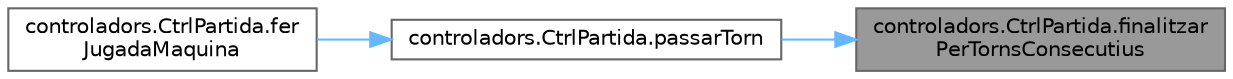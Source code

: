digraph "controladors.CtrlPartida.finalitzarPerTornsConsecutius"
{
 // INTERACTIVE_SVG=YES
 // LATEX_PDF_SIZE
  bgcolor="transparent";
  edge [fontname=Helvetica,fontsize=10,labelfontname=Helvetica,labelfontsize=10];
  node [fontname=Helvetica,fontsize=10,shape=box,height=0.2,width=0.4];
  rankdir="RL";
  Node1 [id="Node000001",label="controladors.CtrlPartida.finalitzar\lPerTornsConsecutius",height=0.2,width=0.4,color="gray40", fillcolor="grey60", style="filled", fontcolor="black",tooltip="Finalitza la partida si s'han passat torns consecutius sense acció."];
  Node1 -> Node2 [id="edge1_Node000001_Node000002",dir="back",color="steelblue1",style="solid",tooltip=" "];
  Node2 [id="Node000002",label="controladors.CtrlPartida.passarTorn",height=0.2,width=0.4,color="grey40", fillcolor="white", style="filled",URL="$classcontroladors_1_1_ctrl_partida.html#a2c8fdc3b9f3ee33aae30bd0e0d1f09b7",tooltip="Passa el torn al següent jugador."];
  Node2 -> Node3 [id="edge2_Node000002_Node000003",dir="back",color="steelblue1",style="solid",tooltip=" "];
  Node3 [id="Node000003",label="controladors.CtrlPartida.fer\lJugadaMaquina",height=0.2,width=0.4,color="grey40", fillcolor="white", style="filled",URL="$classcontroladors_1_1_ctrl_partida.html#afa4340f6a2cb198455d536ccaf87717b",tooltip="Gestiona el desenvolupament de la jugada de la màquina."];
}
